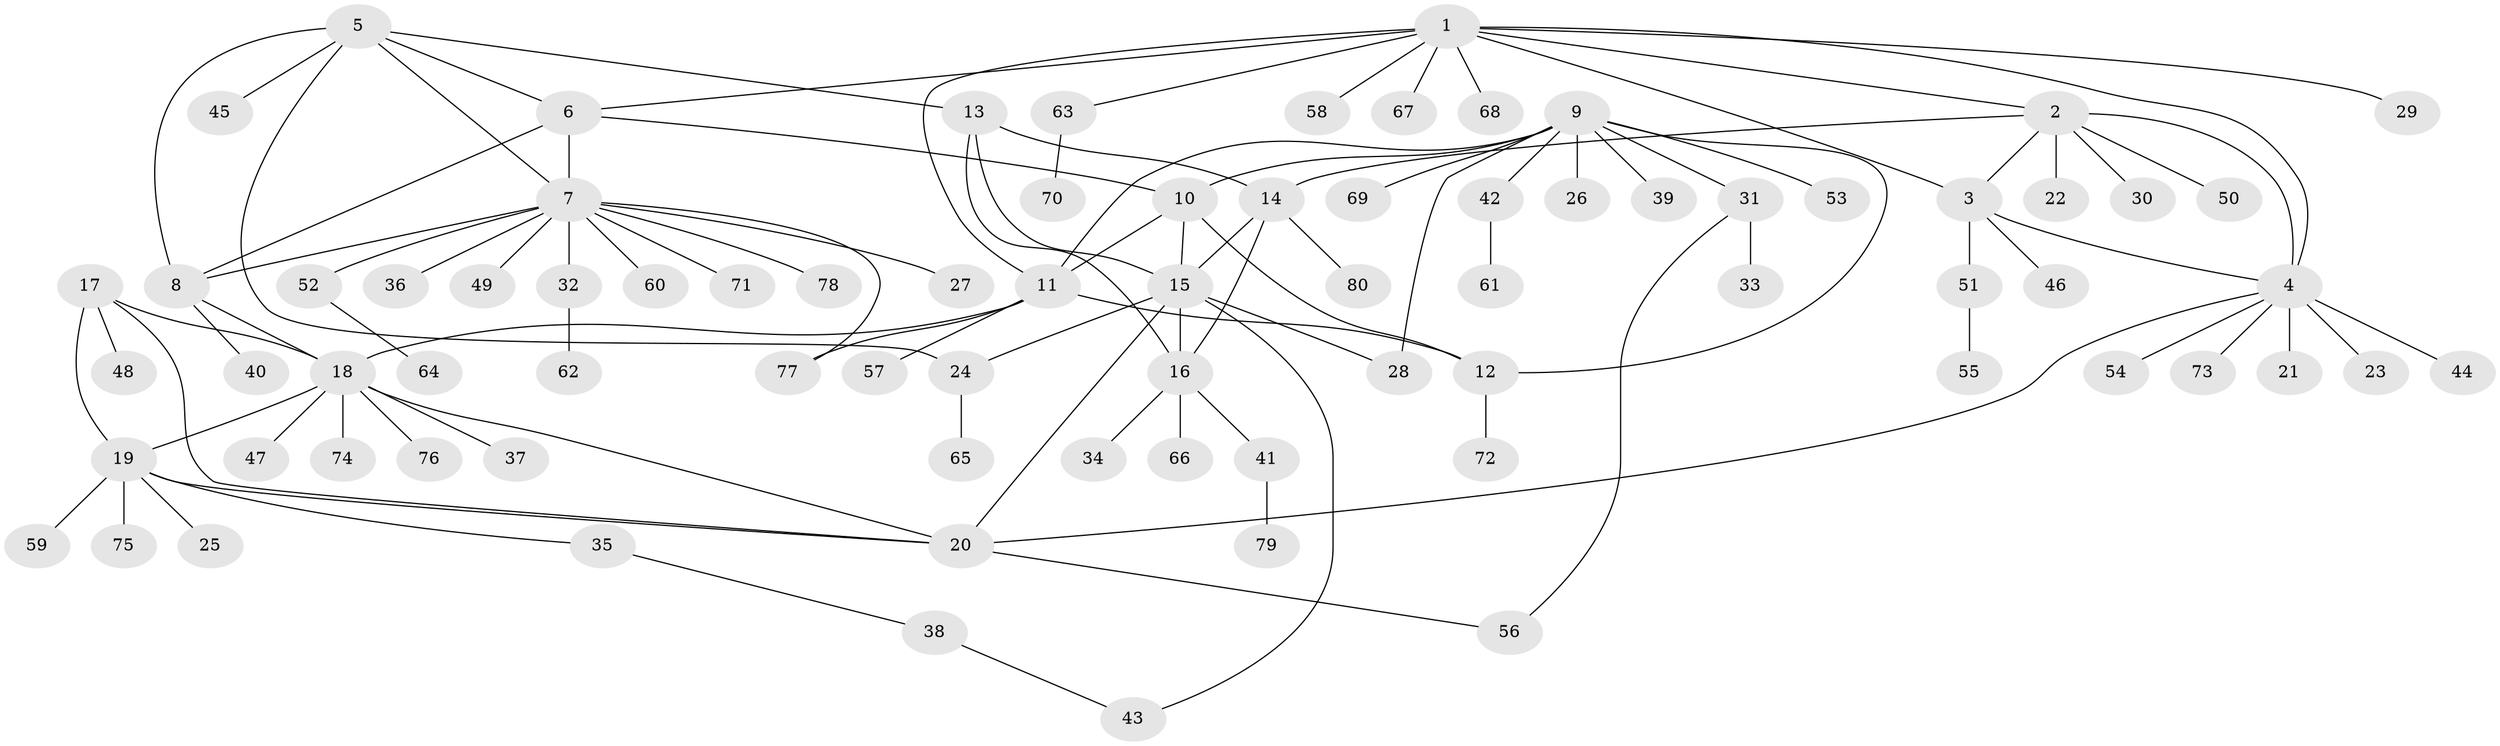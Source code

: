 // Generated by graph-tools (version 1.1) at 2025/55/03/09/25 04:55:10]
// undirected, 80 vertices, 105 edges
graph export_dot {
graph [start="1"]
  node [color=gray90,style=filled];
  1;
  2;
  3;
  4;
  5;
  6;
  7;
  8;
  9;
  10;
  11;
  12;
  13;
  14;
  15;
  16;
  17;
  18;
  19;
  20;
  21;
  22;
  23;
  24;
  25;
  26;
  27;
  28;
  29;
  30;
  31;
  32;
  33;
  34;
  35;
  36;
  37;
  38;
  39;
  40;
  41;
  42;
  43;
  44;
  45;
  46;
  47;
  48;
  49;
  50;
  51;
  52;
  53;
  54;
  55;
  56;
  57;
  58;
  59;
  60;
  61;
  62;
  63;
  64;
  65;
  66;
  67;
  68;
  69;
  70;
  71;
  72;
  73;
  74;
  75;
  76;
  77;
  78;
  79;
  80;
  1 -- 2;
  1 -- 3;
  1 -- 4;
  1 -- 6;
  1 -- 11;
  1 -- 29;
  1 -- 58;
  1 -- 63;
  1 -- 67;
  1 -- 68;
  2 -- 3;
  2 -- 4;
  2 -- 14;
  2 -- 22;
  2 -- 30;
  2 -- 50;
  3 -- 4;
  3 -- 46;
  3 -- 51;
  4 -- 20;
  4 -- 21;
  4 -- 23;
  4 -- 44;
  4 -- 54;
  4 -- 73;
  5 -- 6;
  5 -- 7;
  5 -- 8;
  5 -- 13;
  5 -- 24;
  5 -- 45;
  6 -- 7;
  6 -- 8;
  6 -- 10;
  7 -- 8;
  7 -- 27;
  7 -- 32;
  7 -- 36;
  7 -- 49;
  7 -- 52;
  7 -- 60;
  7 -- 71;
  7 -- 77;
  7 -- 78;
  8 -- 18;
  8 -- 40;
  9 -- 10;
  9 -- 11;
  9 -- 12;
  9 -- 26;
  9 -- 28;
  9 -- 31;
  9 -- 39;
  9 -- 42;
  9 -- 53;
  9 -- 69;
  10 -- 11;
  10 -- 12;
  10 -- 15;
  11 -- 12;
  11 -- 18;
  11 -- 57;
  11 -- 77;
  12 -- 72;
  13 -- 14;
  13 -- 15;
  13 -- 16;
  14 -- 15;
  14 -- 16;
  14 -- 80;
  15 -- 16;
  15 -- 20;
  15 -- 24;
  15 -- 28;
  15 -- 43;
  16 -- 34;
  16 -- 41;
  16 -- 66;
  17 -- 18;
  17 -- 19;
  17 -- 20;
  17 -- 48;
  18 -- 19;
  18 -- 20;
  18 -- 37;
  18 -- 47;
  18 -- 74;
  18 -- 76;
  19 -- 20;
  19 -- 25;
  19 -- 35;
  19 -- 59;
  19 -- 75;
  20 -- 56;
  24 -- 65;
  31 -- 33;
  31 -- 56;
  32 -- 62;
  35 -- 38;
  38 -- 43;
  41 -- 79;
  42 -- 61;
  51 -- 55;
  52 -- 64;
  63 -- 70;
}
